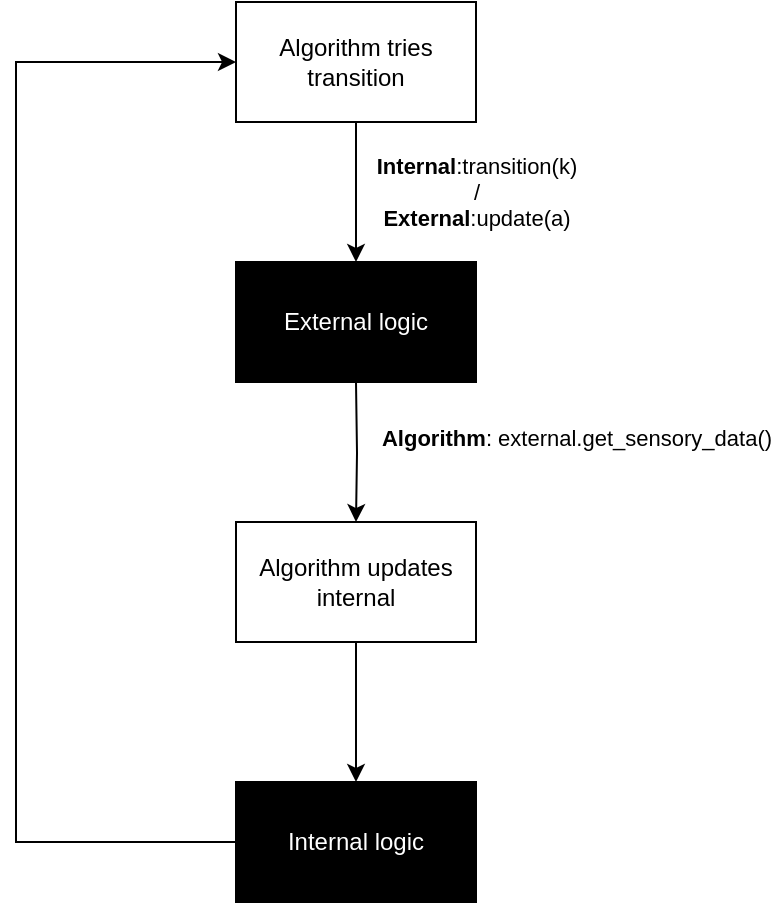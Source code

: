 <mxfile version="20.5.1" type="device"><diagram id="6-mPJqVx-w_W-IrPy4Pt" name="Page-1"><mxGraphModel dx="1185" dy="588" grid="1" gridSize="10" guides="1" tooltips="1" connect="1" arrows="1" fold="1" page="1" pageScale="1" pageWidth="850" pageHeight="1100" math="0" shadow="0"><root><mxCell id="0"/><mxCell id="1" parent="0"/><mxCell id="1uzGcnFdFfclWwJPsCDb-3" value="&lt;b&gt;Internal&lt;/b&gt;:transition(k)&lt;br&gt;/&lt;br&gt;&lt;b&gt;External&lt;/b&gt;:update(a)" style="edgeStyle=orthogonalEdgeStyle;rounded=0;orthogonalLoop=1;jettySize=auto;html=1;entryX=0.5;entryY=0;entryDx=0;entryDy=0;" parent="1" source="1uzGcnFdFfclWwJPsCDb-1" target="1uzGcnFdFfclWwJPsCDb-7" edge="1"><mxGeometry y="60" relative="1" as="geometry"><mxPoint x="410" y="330" as="targetPoint"/><Array as="points"/><mxPoint as="offset"/></mxGeometry></mxCell><mxCell id="1uzGcnFdFfclWwJPsCDb-1" value="Algorithm tries transition" style="rounded=0;whiteSpace=wrap;html=1;" parent="1" vertex="1"><mxGeometry x="350" y="120" width="120" height="60" as="geometry"/></mxCell><mxCell id="1uzGcnFdFfclWwJPsCDb-6" value="&lt;b&gt;Algorithm&lt;/b&gt;: external.get_sensory_data()" style="edgeStyle=orthogonalEdgeStyle;rounded=0;orthogonalLoop=1;jettySize=auto;html=1;entryX=0.5;entryY=0;entryDx=0;entryDy=0;" parent="1" target="1uzGcnFdFfclWwJPsCDb-5" edge="1"><mxGeometry x="-0.143" y="110" relative="1" as="geometry"><mxPoint x="410" y="310" as="sourcePoint"/><mxPoint as="offset"/></mxGeometry></mxCell><mxCell id="1uzGcnFdFfclWwJPsCDb-10" style="edgeStyle=orthogonalEdgeStyle;rounded=0;orthogonalLoop=1;jettySize=auto;html=1;fontColor=#FFFFFF;" parent="1" source="1uzGcnFdFfclWwJPsCDb-5" target="1uzGcnFdFfclWwJPsCDb-9" edge="1"><mxGeometry relative="1" as="geometry"/></mxCell><mxCell id="1uzGcnFdFfclWwJPsCDb-5" value="Algorithm updates internal" style="whiteSpace=wrap;html=1;rounded=0;" parent="1" vertex="1"><mxGeometry x="350" y="380" width="120" height="60" as="geometry"/></mxCell><mxCell id="1uzGcnFdFfclWwJPsCDb-7" value="&lt;font color=&quot;#ffffff&quot;&gt;External logic&lt;/font&gt;" style="rounded=0;whiteSpace=wrap;html=1;fillColor=#000000;" parent="1" vertex="1"><mxGeometry x="350" y="250" width="120" height="60" as="geometry"/></mxCell><mxCell id="1uzGcnFdFfclWwJPsCDb-11" style="edgeStyle=orthogonalEdgeStyle;rounded=0;orthogonalLoop=1;jettySize=auto;html=1;entryX=0;entryY=0.5;entryDx=0;entryDy=0;fontColor=#FFFFFF;" parent="1" source="1uzGcnFdFfclWwJPsCDb-9" target="1uzGcnFdFfclWwJPsCDb-1" edge="1"><mxGeometry relative="1" as="geometry"><Array as="points"><mxPoint x="240" y="540"/><mxPoint x="240" y="150"/></Array></mxGeometry></mxCell><mxCell id="1uzGcnFdFfclWwJPsCDb-9" value="&lt;font color=&quot;#ffffff&quot;&gt;Internal logic&lt;/font&gt;" style="rounded=0;whiteSpace=wrap;html=1;fillColor=#000000;" parent="1" vertex="1"><mxGeometry x="350" y="510" width="120" height="60" as="geometry"/></mxCell></root></mxGraphModel></diagram></mxfile>